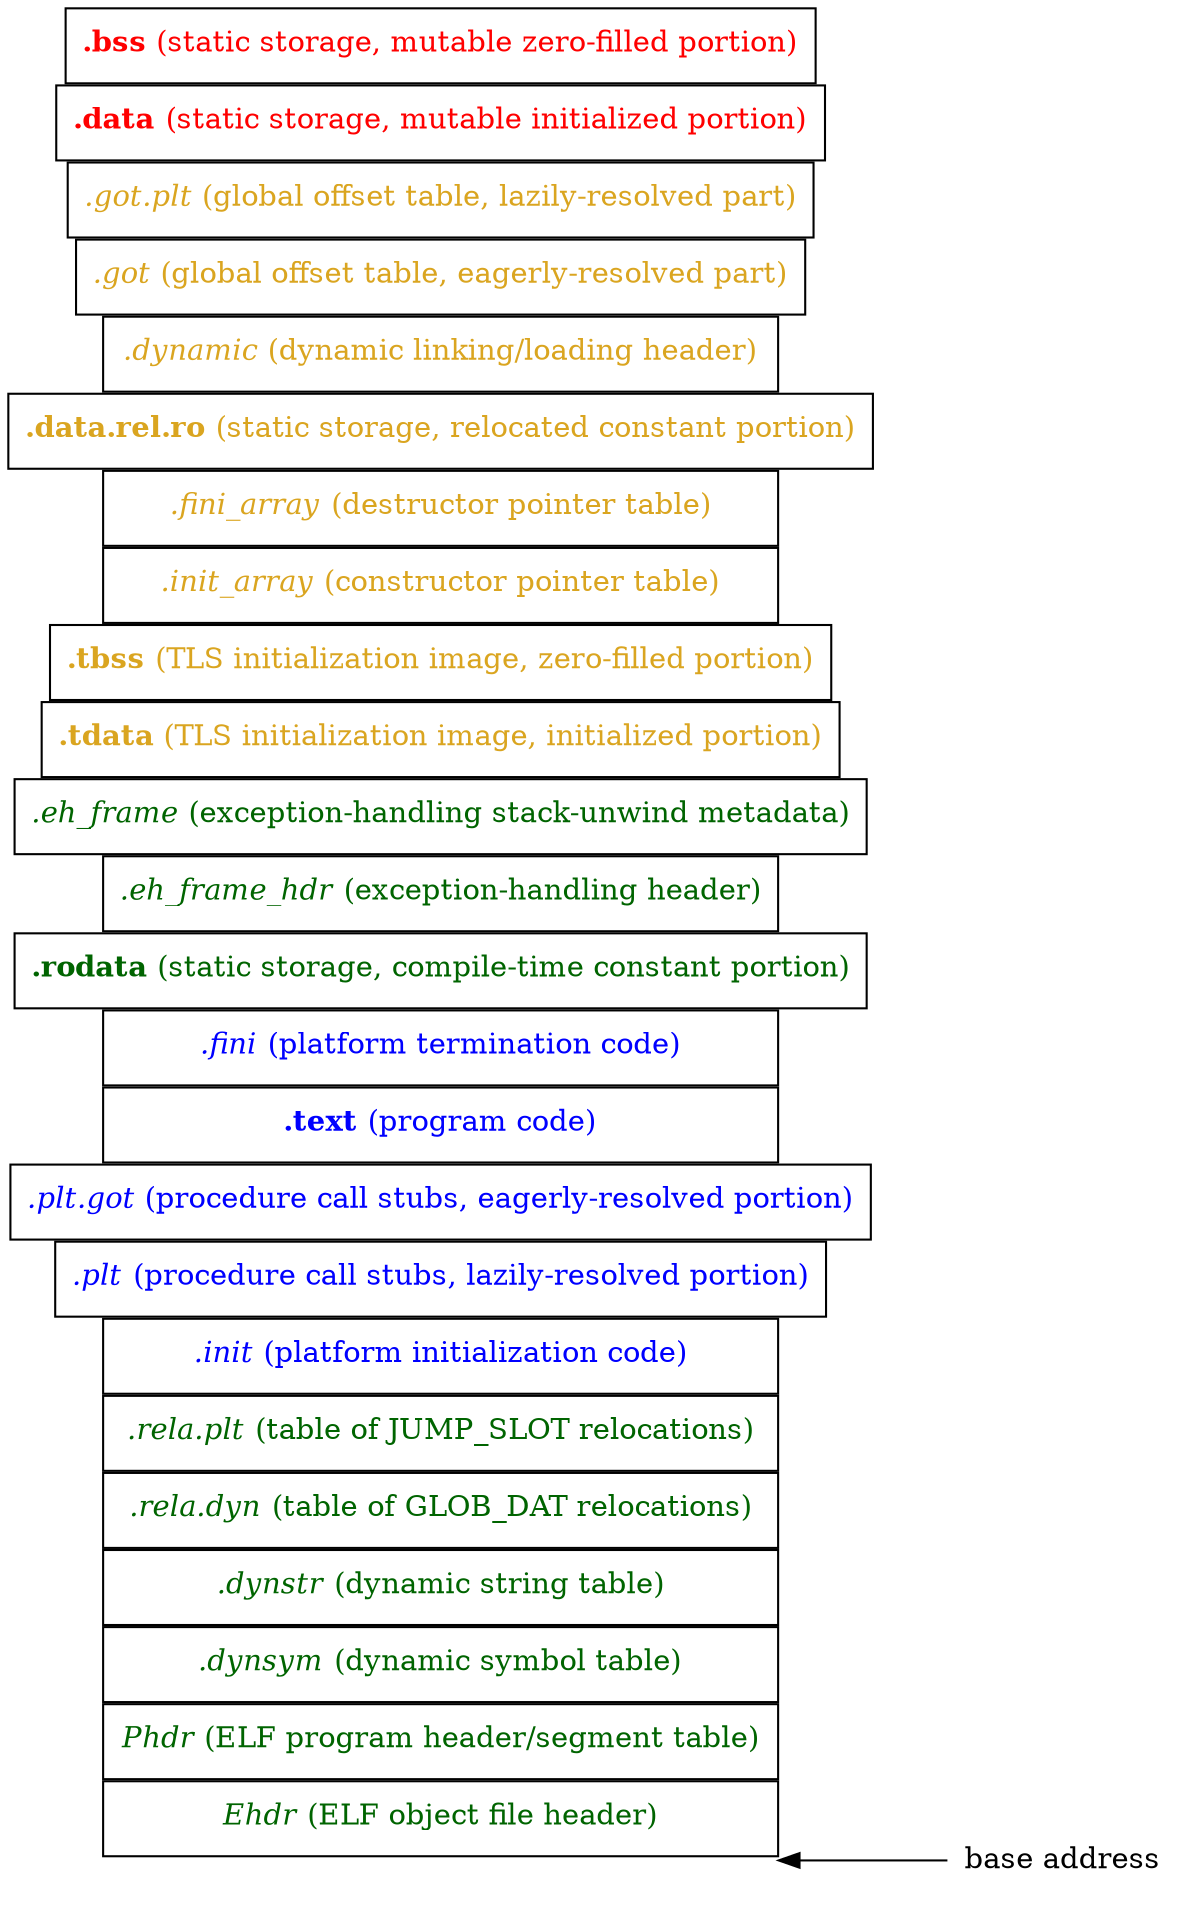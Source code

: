 strict digraph {
	nodesep=0;
	rankdir=LR;
	node [fontcolor=darkgreen];
	node [shape=box];
	node [width=4.5];

	zero [shape=none, height=0, label=""];
	ehdr [label=<<i>Ehdr</i> (ELF object file header)>];
	phdr [label=<<i>Phdr</i> (ELF program header/segment table)>];
	dynsym [label=<<i>.dynsym</i> (dynamic symbol table)>];
	dynstr [label=<<i>.dynstr</i> (dynamic string table)>];
	reladyn [label=<<i>.rela.dyn</i> (table of GLOB_DAT relocations)>];
	relaplt [label=<<i>.rela.plt</i> (table of JUMP_SLOT relocations)>]; 
	init [label=<<i>.init</i> (platform initialization code)>, fontcolor=blue];
	plt [label=<<i>.plt</i> (procedure call stubs, lazily-resolved portion)>, fontcolor=blue];
	pltgot [label=<<i>.plt.got</i> (procedure call stubs, eagerly-resolved portion)>, fontcolor=blue];
	text [label=<<b>.text</b> (program code)>, fontcolor=blue];
	fini [label=<<i>.fini</i> (platform termination code)>, fontcolor=blue];
	rodata [label=<<b>.rodata</b> (static storage, compile-time constant portion)>];
	eh_frame_hdr [label=<<i>.eh_frame_hdr</i> (exception-handling header)>];
	eh_frame [label=<<i>.eh_frame</i> (exception-handling stack-unwind metadata)>];
	tdata [label=<<b>.tdata</b> (TLS initialization image, initialized portion)>, fontcolor=goldenrod];
	tbss [label=<<b>.tbss</b> (TLS initialization image, zero-filled portion)>, fontcolor=goldenrod];
	init_array [label=<<i>.init_array</i> (constructor pointer table)>, fontcolor=goldenrod];
	fini_array [label=<<i>.fini_array</i> (destructor pointer table)>, fontcolor=goldenrod];
	datarelro [label=<<b>.data.rel.ro</b> (static storage, relocated constant portion)>, fontcolor=goldenrod];
	dynamic [label=<<i>.dynamic</i> (dynamic linking/loading header)>, fontcolor=goldenrod];
	got [label=<<i>.got</i> (global offset table, eagerly-resolved part)>, fontcolor=goldenrod];
	gotplt [label=<<i>.got.plt</i> (global offset table, lazily-resolved part)>, fontcolor=goldenrod];
	data [label=<<b>.data</b> (static storage, mutable initialized portion)>, fontcolor=red];
	bss [label=<<b>.bss</b> (static storage, mutable zero-filled portion)>, fontcolor=red];

	0 [shape=none, width=default, label="base address", fontcolor=default];
	zero -> 0 [dir=back];
}
